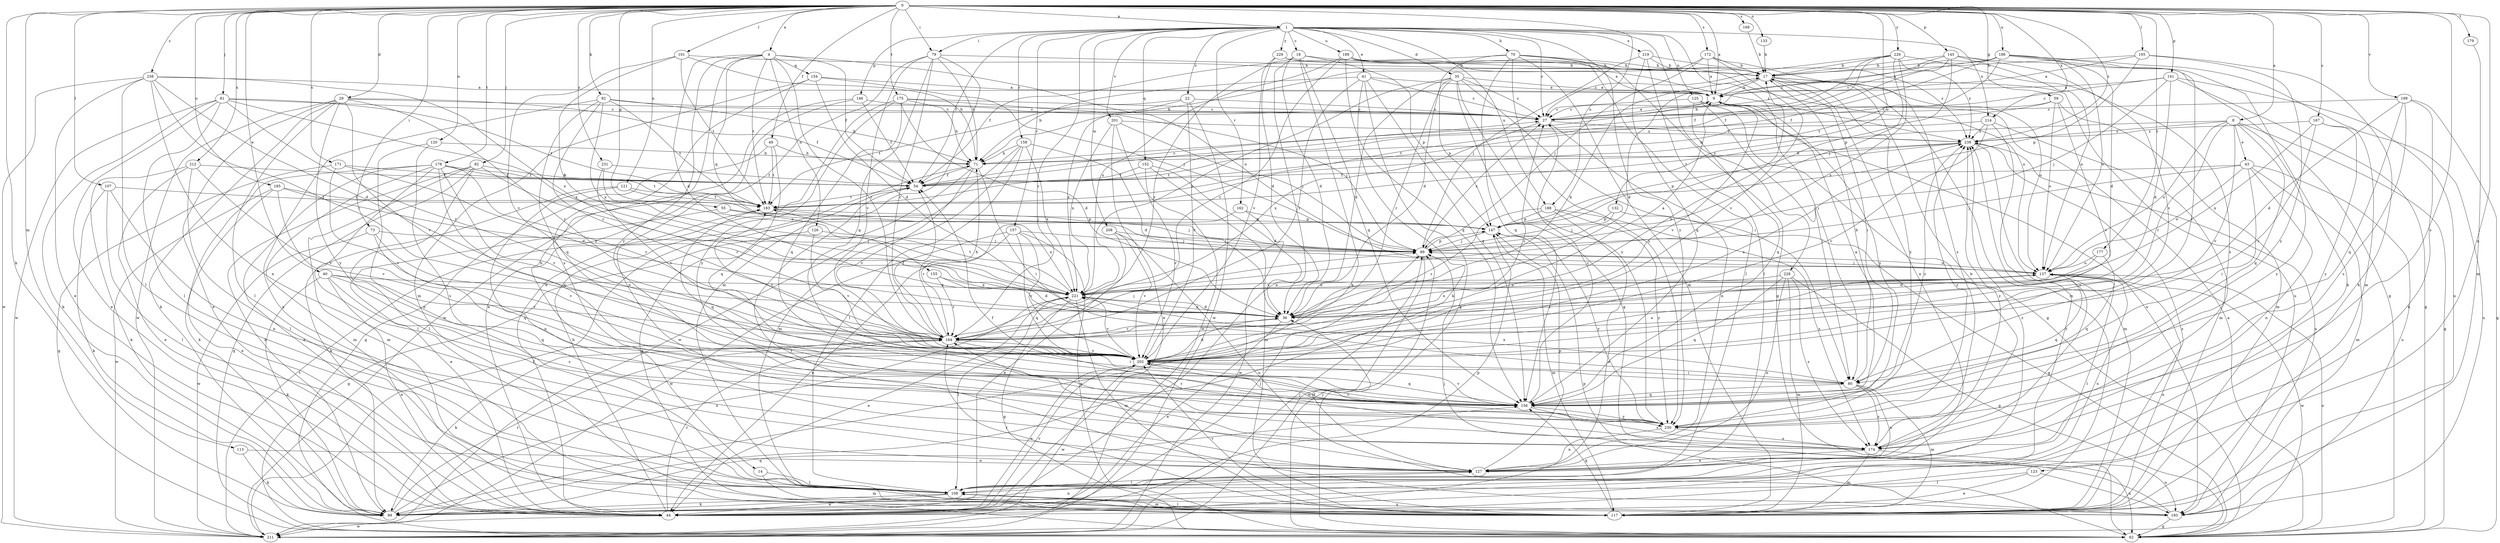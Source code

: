 strict digraph  {
0;
1;
4;
8;
9;
14;
17;
18;
22;
27;
29;
35;
36;
40;
41;
43;
44;
49;
54;
55;
59;
62;
70;
71;
73;
79;
80;
81;
82;
89;
92;
99;
101;
105;
107;
108;
113;
117;
120;
121;
123;
125;
126;
127;
132;
133;
137;
141;
145;
146;
147;
152;
154;
155;
156;
157;
158;
162;
164;
167;
169;
171;
172;
174;
175;
177;
178;
179;
183;
185;
186;
188;
189;
193;
199;
201;
202;
208;
211;
212;
214;
219;
221;
226;
228;
229;
230;
231;
238;
239;
0 -> 1  [label=a];
0 -> 4  [label=a];
0 -> 8  [label=a];
0 -> 9  [label=a];
0 -> 29  [label=d];
0 -> 40  [label=e];
0 -> 49  [label=f];
0 -> 55  [label=g];
0 -> 59  [label=g];
0 -> 73  [label=i];
0 -> 79  [label=i];
0 -> 81  [label=j];
0 -> 82  [label=j];
0 -> 92  [label=k];
0 -> 99  [label=k];
0 -> 101  [label=l];
0 -> 105  [label=l];
0 -> 107  [label=l];
0 -> 113  [label=m];
0 -> 120  [label=n];
0 -> 121  [label=n];
0 -> 123  [label=n];
0 -> 132  [label=o];
0 -> 133  [label=o];
0 -> 141  [label=p];
0 -> 145  [label=p];
0 -> 167  [label=s];
0 -> 169  [label=s];
0 -> 171  [label=s];
0 -> 172  [label=s];
0 -> 174  [label=s];
0 -> 175  [label=t];
0 -> 177  [label=t];
0 -> 178  [label=t];
0 -> 179  [label=t];
0 -> 185  [label=u];
0 -> 186  [label=u];
0 -> 188  [label=u];
0 -> 199  [label=v];
0 -> 212  [label=x];
0 -> 214  [label=x];
0 -> 226  [label=y];
0 -> 231  [label=z];
0 -> 238  [label=z];
0 -> 239  [label=z];
1 -> 18  [label=c];
1 -> 22  [label=c];
1 -> 27  [label=c];
1 -> 35  [label=d];
1 -> 41  [label=e];
1 -> 54  [label=f];
1 -> 70  [label=h];
1 -> 79  [label=i];
1 -> 80  [label=i];
1 -> 125  [label=n];
1 -> 146  [label=p];
1 -> 152  [label=q];
1 -> 157  [label=r];
1 -> 158  [label=r];
1 -> 162  [label=r];
1 -> 164  [label=r];
1 -> 188  [label=u];
1 -> 189  [label=u];
1 -> 201  [label=v];
1 -> 208  [label=w];
1 -> 214  [label=x];
1 -> 219  [label=x];
1 -> 228  [label=y];
1 -> 229  [label=y];
1 -> 230  [label=y];
4 -> 14  [label=b];
4 -> 36  [label=d];
4 -> 54  [label=f];
4 -> 126  [label=n];
4 -> 137  [label=o];
4 -> 154  [label=q];
4 -> 155  [label=q];
4 -> 164  [label=r];
4 -> 183  [label=t];
4 -> 230  [label=y];
8 -> 43  [label=e];
8 -> 62  [label=g];
8 -> 137  [label=o];
8 -> 156  [label=q];
8 -> 164  [label=r];
8 -> 183  [label=t];
8 -> 202  [label=v];
8 -> 230  [label=y];
8 -> 239  [label=z];
9 -> 27  [label=c];
9 -> 202  [label=v];
9 -> 230  [label=y];
14 -> 108  [label=l];
14 -> 117  [label=m];
17 -> 9  [label=a];
17 -> 36  [label=d];
17 -> 80  [label=i];
17 -> 117  [label=m];
17 -> 127  [label=n];
17 -> 137  [label=o];
17 -> 193  [label=u];
17 -> 230  [label=y];
18 -> 17  [label=b];
18 -> 36  [label=d];
18 -> 44  [label=e];
18 -> 99  [label=k];
18 -> 147  [label=p];
18 -> 156  [label=q];
18 -> 164  [label=r];
22 -> 27  [label=c];
22 -> 183  [label=t];
22 -> 202  [label=v];
22 -> 211  [label=w];
22 -> 221  [label=x];
27 -> 9  [label=a];
27 -> 127  [label=n];
27 -> 221  [label=x];
27 -> 239  [label=z];
29 -> 27  [label=c];
29 -> 44  [label=e];
29 -> 54  [label=f];
29 -> 99  [label=k];
29 -> 108  [label=l];
29 -> 164  [label=r];
29 -> 202  [label=v];
29 -> 211  [label=w];
29 -> 230  [label=y];
35 -> 9  [label=a];
35 -> 27  [label=c];
35 -> 36  [label=d];
35 -> 62  [label=g];
35 -> 80  [label=i];
35 -> 147  [label=p];
35 -> 164  [label=r];
35 -> 221  [label=x];
35 -> 230  [label=y];
36 -> 9  [label=a];
36 -> 17  [label=b];
36 -> 44  [label=e];
36 -> 137  [label=o];
36 -> 164  [label=r];
36 -> 221  [label=x];
40 -> 44  [label=e];
40 -> 99  [label=k];
40 -> 156  [label=q];
40 -> 164  [label=r];
40 -> 174  [label=s];
40 -> 221  [label=x];
41 -> 9  [label=a];
41 -> 27  [label=c];
41 -> 62  [label=g];
41 -> 71  [label=h];
41 -> 99  [label=k];
41 -> 156  [label=q];
41 -> 164  [label=r];
43 -> 54  [label=f];
43 -> 80  [label=i];
43 -> 89  [label=j];
43 -> 117  [label=m];
43 -> 127  [label=n];
43 -> 137  [label=o];
43 -> 193  [label=u];
44 -> 71  [label=h];
44 -> 89  [label=j];
44 -> 147  [label=p];
44 -> 164  [label=r];
44 -> 202  [label=v];
44 -> 211  [label=w];
49 -> 62  [label=g];
49 -> 71  [label=h];
49 -> 156  [label=q];
49 -> 183  [label=t];
54 -> 27  [label=c];
54 -> 183  [label=t];
55 -> 44  [label=e];
55 -> 89  [label=j];
55 -> 147  [label=p];
59 -> 27  [label=c];
59 -> 117  [label=m];
59 -> 137  [label=o];
59 -> 183  [label=t];
59 -> 202  [label=v];
62 -> 9  [label=a];
62 -> 89  [label=j];
62 -> 137  [label=o];
62 -> 147  [label=p];
70 -> 17  [label=b];
70 -> 36  [label=d];
70 -> 54  [label=f];
70 -> 62  [label=g];
70 -> 108  [label=l];
70 -> 117  [label=m];
70 -> 156  [label=q];
70 -> 230  [label=y];
71 -> 54  [label=f];
71 -> 62  [label=g];
71 -> 80  [label=i];
71 -> 202  [label=v];
73 -> 89  [label=j];
73 -> 156  [label=q];
73 -> 202  [label=v];
73 -> 211  [label=w];
79 -> 17  [label=b];
79 -> 44  [label=e];
79 -> 71  [label=h];
79 -> 117  [label=m];
79 -> 156  [label=q];
79 -> 164  [label=r];
79 -> 202  [label=v];
80 -> 17  [label=b];
80 -> 117  [label=m];
80 -> 127  [label=n];
80 -> 156  [label=q];
80 -> 174  [label=s];
80 -> 221  [label=x];
81 -> 27  [label=c];
81 -> 44  [label=e];
81 -> 99  [label=k];
81 -> 108  [label=l];
81 -> 164  [label=r];
81 -> 183  [label=t];
81 -> 211  [label=w];
81 -> 221  [label=x];
82 -> 54  [label=f];
82 -> 62  [label=g];
82 -> 99  [label=k];
82 -> 108  [label=l];
82 -> 117  [label=m];
82 -> 164  [label=r];
89 -> 27  [label=c];
89 -> 137  [label=o];
89 -> 147  [label=p];
89 -> 211  [label=w];
92 -> 27  [label=c];
92 -> 71  [label=h];
92 -> 156  [label=q];
92 -> 164  [label=r];
92 -> 183  [label=t];
92 -> 193  [label=u];
92 -> 221  [label=x];
99 -> 127  [label=n];
99 -> 156  [label=q];
99 -> 164  [label=r];
99 -> 221  [label=x];
99 -> 239  [label=z];
101 -> 17  [label=b];
101 -> 71  [label=h];
101 -> 183  [label=t];
101 -> 202  [label=v];
101 -> 221  [label=x];
105 -> 9  [label=a];
105 -> 17  [label=b];
105 -> 99  [label=k];
105 -> 147  [label=p];
105 -> 230  [label=y];
107 -> 99  [label=k];
107 -> 108  [label=l];
107 -> 127  [label=n];
107 -> 183  [label=t];
108 -> 44  [label=e];
108 -> 99  [label=k];
108 -> 117  [label=m];
108 -> 137  [label=o];
108 -> 193  [label=u];
108 -> 239  [label=z];
113 -> 99  [label=k];
113 -> 127  [label=n];
117 -> 108  [label=l];
117 -> 137  [label=o];
117 -> 156  [label=q];
117 -> 164  [label=r];
117 -> 202  [label=v];
117 -> 239  [label=z];
120 -> 71  [label=h];
120 -> 127  [label=n];
120 -> 174  [label=s];
121 -> 89  [label=j];
121 -> 99  [label=k];
121 -> 127  [label=n];
121 -> 183  [label=t];
123 -> 44  [label=e];
123 -> 108  [label=l];
123 -> 193  [label=u];
125 -> 27  [label=c];
125 -> 62  [label=g];
125 -> 80  [label=i];
125 -> 156  [label=q];
125 -> 193  [label=u];
126 -> 62  [label=g];
126 -> 89  [label=j];
126 -> 202  [label=v];
127 -> 17  [label=b];
127 -> 36  [label=d];
127 -> 108  [label=l];
127 -> 147  [label=p];
132 -> 62  [label=g];
132 -> 89  [label=j];
132 -> 147  [label=p];
133 -> 17  [label=b];
137 -> 89  [label=j];
137 -> 108  [label=l];
137 -> 156  [label=q];
137 -> 164  [label=r];
137 -> 211  [label=w];
137 -> 221  [label=x];
141 -> 9  [label=a];
141 -> 27  [label=c];
141 -> 36  [label=d];
141 -> 62  [label=g];
141 -> 89  [label=j];
141 -> 193  [label=u];
145 -> 17  [label=b];
145 -> 27  [label=c];
145 -> 54  [label=f];
145 -> 62  [label=g];
145 -> 137  [label=o];
145 -> 147  [label=p];
145 -> 202  [label=v];
146 -> 27  [label=c];
146 -> 44  [label=e];
146 -> 54  [label=f];
146 -> 211  [label=w];
147 -> 89  [label=j];
147 -> 117  [label=m];
147 -> 230  [label=y];
152 -> 36  [label=d];
152 -> 54  [label=f];
152 -> 117  [label=m];
152 -> 202  [label=v];
154 -> 9  [label=a];
154 -> 36  [label=d];
154 -> 89  [label=j];
154 -> 117  [label=m];
154 -> 174  [label=s];
155 -> 36  [label=d];
155 -> 164  [label=r];
155 -> 221  [label=x];
156 -> 9  [label=a];
156 -> 27  [label=c];
156 -> 174  [label=s];
156 -> 202  [label=v];
156 -> 230  [label=y];
156 -> 239  [label=z];
157 -> 44  [label=e];
157 -> 62  [label=g];
157 -> 89  [label=j];
157 -> 156  [label=q];
157 -> 202  [label=v];
157 -> 211  [label=w];
158 -> 36  [label=d];
158 -> 71  [label=h];
158 -> 108  [label=l];
158 -> 117  [label=m];
158 -> 211  [label=w];
158 -> 221  [label=x];
162 -> 147  [label=p];
162 -> 164  [label=r];
162 -> 211  [label=w];
164 -> 54  [label=f];
164 -> 71  [label=h];
164 -> 80  [label=i];
164 -> 89  [label=j];
164 -> 99  [label=k];
164 -> 202  [label=v];
167 -> 193  [label=u];
167 -> 202  [label=v];
167 -> 221  [label=x];
167 -> 230  [label=y];
167 -> 239  [label=z];
169 -> 17  [label=b];
171 -> 36  [label=d];
171 -> 54  [label=f];
171 -> 62  [label=g];
171 -> 202  [label=v];
172 -> 9  [label=a];
172 -> 17  [label=b];
172 -> 71  [label=h];
172 -> 89  [label=j];
172 -> 174  [label=s];
172 -> 202  [label=v];
174 -> 54  [label=f];
174 -> 117  [label=m];
174 -> 127  [label=n];
174 -> 193  [label=u];
174 -> 239  [label=z];
175 -> 27  [label=c];
175 -> 36  [label=d];
175 -> 71  [label=h];
175 -> 89  [label=j];
175 -> 127  [label=n];
175 -> 156  [label=q];
175 -> 230  [label=y];
177 -> 36  [label=d];
177 -> 137  [label=o];
177 -> 156  [label=q];
178 -> 44  [label=e];
178 -> 54  [label=f];
178 -> 99  [label=k];
178 -> 108  [label=l];
178 -> 117  [label=m];
178 -> 156  [label=q];
178 -> 164  [label=r];
178 -> 183  [label=t];
178 -> 202  [label=v];
179 -> 117  [label=m];
183 -> 147  [label=p];
183 -> 156  [label=q];
183 -> 221  [label=x];
185 -> 44  [label=e];
185 -> 183  [label=t];
185 -> 202  [label=v];
185 -> 211  [label=w];
185 -> 221  [label=x];
186 -> 9  [label=a];
186 -> 17  [label=b];
186 -> 27  [label=c];
186 -> 36  [label=d];
186 -> 54  [label=f];
186 -> 80  [label=i];
186 -> 99  [label=k];
186 -> 117  [label=m];
186 -> 137  [label=o];
186 -> 183  [label=t];
188 -> 44  [label=e];
188 -> 147  [label=p];
188 -> 164  [label=r];
188 -> 174  [label=s];
188 -> 230  [label=y];
189 -> 9  [label=a];
189 -> 17  [label=b];
189 -> 137  [label=o];
189 -> 156  [label=q];
189 -> 164  [label=r];
189 -> 221  [label=x];
193 -> 54  [label=f];
193 -> 62  [label=g];
193 -> 89  [label=j];
199 -> 27  [label=c];
199 -> 36  [label=d];
199 -> 62  [label=g];
199 -> 99  [label=k];
199 -> 156  [label=q];
199 -> 174  [label=s];
201 -> 44  [label=e];
201 -> 89  [label=j];
201 -> 211  [label=w];
201 -> 221  [label=x];
201 -> 239  [label=z];
202 -> 17  [label=b];
202 -> 27  [label=c];
202 -> 36  [label=d];
202 -> 44  [label=e];
202 -> 80  [label=i];
202 -> 137  [label=o];
202 -> 156  [label=q];
202 -> 183  [label=t];
202 -> 211  [label=w];
202 -> 239  [label=z];
208 -> 44  [label=e];
208 -> 89  [label=j];
208 -> 193  [label=u];
208 -> 202  [label=v];
211 -> 54  [label=f];
211 -> 89  [label=j];
211 -> 183  [label=t];
212 -> 44  [label=e];
212 -> 54  [label=f];
212 -> 99  [label=k];
212 -> 108  [label=l];
212 -> 202  [label=v];
214 -> 71  [label=h];
214 -> 117  [label=m];
214 -> 174  [label=s];
214 -> 202  [label=v];
214 -> 239  [label=z];
219 -> 17  [label=b];
219 -> 89  [label=j];
219 -> 108  [label=l];
219 -> 156  [label=q];
219 -> 239  [label=z];
221 -> 36  [label=d];
221 -> 44  [label=e];
221 -> 62  [label=g];
221 -> 108  [label=l];
221 -> 117  [label=m];
221 -> 137  [label=o];
221 -> 183  [label=t];
221 -> 202  [label=v];
226 -> 17  [label=b];
226 -> 27  [label=c];
226 -> 54  [label=f];
226 -> 71  [label=h];
226 -> 89  [label=j];
226 -> 174  [label=s];
226 -> 221  [label=x];
226 -> 239  [label=z];
228 -> 62  [label=g];
228 -> 117  [label=m];
228 -> 127  [label=n];
228 -> 156  [label=q];
228 -> 174  [label=s];
228 -> 221  [label=x];
229 -> 17  [label=b];
229 -> 36  [label=d];
229 -> 202  [label=v];
229 -> 239  [label=z];
230 -> 127  [label=n];
230 -> 164  [label=r];
230 -> 174  [label=s];
230 -> 202  [label=v];
230 -> 239  [label=z];
231 -> 54  [label=f];
231 -> 137  [label=o];
231 -> 202  [label=v];
238 -> 9  [label=a];
238 -> 36  [label=d];
238 -> 44  [label=e];
238 -> 108  [label=l];
238 -> 127  [label=n];
238 -> 164  [label=r];
238 -> 211  [label=w];
238 -> 221  [label=x];
239 -> 71  [label=h];
239 -> 117  [label=m];
239 -> 147  [label=p];
239 -> 183  [label=t];
239 -> 193  [label=u];
}
